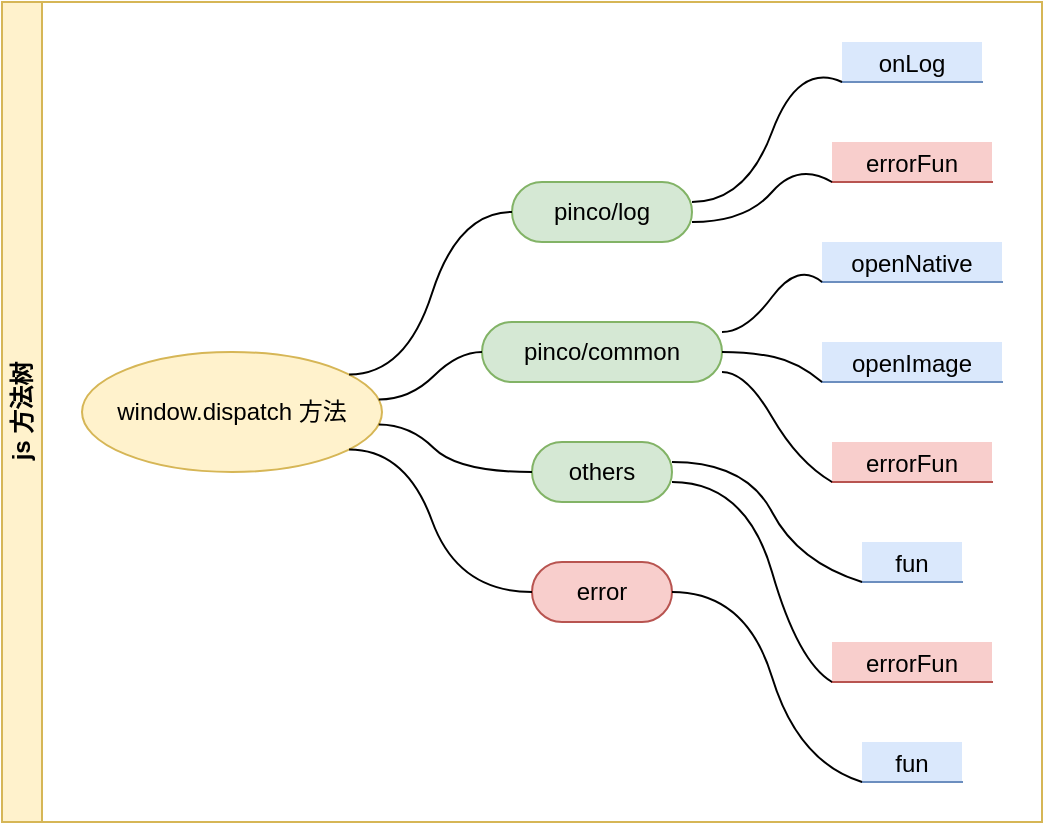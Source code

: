 <mxfile version="20.0.1" type="github">
  <diagram id="atergwT_WdH3bY0NFqPg" name="Page-1">
    <mxGraphModel dx="677" dy="336" grid="1" gridSize="10" guides="1" tooltips="1" connect="1" arrows="1" fold="1" page="1" pageScale="1" pageWidth="827" pageHeight="1169" math="0" shadow="0">
      <root>
        <mxCell id="0" />
        <mxCell id="1" parent="0" />
        <mxCell id="VCtR97-4EmviiGV6V_R0-1" value="js 方法树" style="swimlane;html=1;startSize=20;horizontal=0;childLayout=flowLayout;flowOrientation=west;resizable=0;interRankCellSpacing=50;containerType=tree;fillColor=#fff2cc;strokeColor=#d6b656;" vertex="1" parent="1">
          <mxGeometry x="170" y="320" width="520" height="410" as="geometry" />
        </mxCell>
        <mxCell id="VCtR97-4EmviiGV6V_R0-14" value="window.dispatch 方法" style="ellipse;whiteSpace=wrap;html=1;align=center;newEdgeStyle={&quot;edgeStyle&quot;:&quot;entityRelationEdgeStyle&quot;,&quot;startArrow&quot;:&quot;none&quot;,&quot;endArrow&quot;:&quot;none&quot;,&quot;segment&quot;:10,&quot;curved&quot;:1};treeFolding=1;treeMoving=1;fillColor=#fff2cc;strokeColor=#d6b656;" vertex="1" parent="VCtR97-4EmviiGV6V_R0-1">
          <mxGeometry x="40" y="175" width="150" height="60" as="geometry" />
        </mxCell>
        <mxCell id="VCtR97-4EmviiGV6V_R0-34" value="pinco/common" style="whiteSpace=wrap;html=1;rounded=1;arcSize=50;align=center;verticalAlign=middle;strokeWidth=1;autosize=1;spacing=4;treeFolding=1;treeMoving=1;newEdgeStyle={&quot;edgeStyle&quot;:&quot;entityRelationEdgeStyle&quot;,&quot;startArrow&quot;:&quot;none&quot;,&quot;endArrow&quot;:&quot;none&quot;,&quot;segment&quot;:10,&quot;curved&quot;:1};fillColor=#d5e8d4;strokeColor=#82b366;" vertex="1" parent="VCtR97-4EmviiGV6V_R0-1">
          <mxGeometry x="240" y="160" width="120" height="30" as="geometry" />
        </mxCell>
        <mxCell id="VCtR97-4EmviiGV6V_R0-35" value="" style="edgeStyle=entityRelationEdgeStyle;startArrow=none;endArrow=none;segment=10;curved=1;rounded=0;noEdgeStyle=1;orthogonal=1;" edge="1" target="VCtR97-4EmviiGV6V_R0-34" parent="VCtR97-4EmviiGV6V_R0-1" source="VCtR97-4EmviiGV6V_R0-14">
          <mxGeometry relative="1" as="geometry">
            <mxPoint x="1550" y="737" as="sourcePoint" />
            <Array as="points">
              <mxPoint x="204" y="198.75" />
              <mxPoint x="228" y="175" />
            </Array>
          </mxGeometry>
        </mxCell>
        <mxCell id="VCtR97-4EmviiGV6V_R0-36" value="pinco/log" style="whiteSpace=wrap;html=1;rounded=1;arcSize=50;align=center;verticalAlign=middle;strokeWidth=1;autosize=1;spacing=4;treeFolding=1;treeMoving=1;newEdgeStyle={&quot;edgeStyle&quot;:&quot;entityRelationEdgeStyle&quot;,&quot;startArrow&quot;:&quot;none&quot;,&quot;endArrow&quot;:&quot;none&quot;,&quot;segment&quot;:10,&quot;curved&quot;:1};fillColor=#d5e8d4;strokeColor=#82b366;" vertex="1" parent="VCtR97-4EmviiGV6V_R0-1">
          <mxGeometry x="255" y="90" width="90" height="30" as="geometry" />
        </mxCell>
        <mxCell id="VCtR97-4EmviiGV6V_R0-37" value="" style="edgeStyle=entityRelationEdgeStyle;startArrow=none;endArrow=none;segment=10;curved=1;rounded=0;noEdgeStyle=1;orthogonal=1;" edge="1" target="VCtR97-4EmviiGV6V_R0-36" parent="VCtR97-4EmviiGV6V_R0-1" source="VCtR97-4EmviiGV6V_R0-14">
          <mxGeometry relative="1" as="geometry">
            <mxPoint x="1510" y="717" as="sourcePoint" />
            <Array as="points">
              <mxPoint x="202" y="186.25" />
              <mxPoint x="228" y="105" />
            </Array>
          </mxGeometry>
        </mxCell>
        <mxCell id="VCtR97-4EmviiGV6V_R0-42" value="others" style="whiteSpace=wrap;html=1;rounded=1;arcSize=50;align=center;verticalAlign=middle;strokeWidth=1;autosize=1;spacing=4;treeFolding=1;treeMoving=1;newEdgeStyle={&quot;edgeStyle&quot;:&quot;entityRelationEdgeStyle&quot;,&quot;startArrow&quot;:&quot;none&quot;,&quot;endArrow&quot;:&quot;none&quot;,&quot;segment&quot;:10,&quot;curved&quot;:1};fillColor=#d5e8d4;strokeColor=#82b366;" vertex="1" parent="VCtR97-4EmviiGV6V_R0-1">
          <mxGeometry x="265" y="220" width="70" height="30" as="geometry" />
        </mxCell>
        <mxCell id="VCtR97-4EmviiGV6V_R0-43" value="" style="edgeStyle=entityRelationEdgeStyle;startArrow=none;endArrow=none;segment=10;curved=1;rounded=0;noEdgeStyle=1;orthogonal=1;" edge="1" target="VCtR97-4EmviiGV6V_R0-42" parent="VCtR97-4EmviiGV6V_R0-1" source="VCtR97-4EmviiGV6V_R0-14">
          <mxGeometry relative="1" as="geometry">
            <mxPoint x="1470" y="708" as="sourcePoint" />
            <Array as="points">
              <mxPoint x="204" y="211.25" />
              <mxPoint x="228" y="235" />
            </Array>
          </mxGeometry>
        </mxCell>
        <mxCell id="VCtR97-4EmviiGV6V_R0-44" value="onLog" style="whiteSpace=wrap;html=1;shape=partialRectangle;top=0;left=0;bottom=1;right=0;points=[[0,1],[1,1]];fillColor=#dae8fc;align=center;verticalAlign=bottom;routingCenterY=0.5;snapToPoint=1;recursiveResize=0;autosize=1;treeFolding=1;treeMoving=1;newEdgeStyle={&quot;edgeStyle&quot;:&quot;entityRelationEdgeStyle&quot;,&quot;startArrow&quot;:&quot;none&quot;,&quot;endArrow&quot;:&quot;none&quot;,&quot;segment&quot;:10,&quot;curved&quot;:1};strokeColor=#6c8ebf;" vertex="1" parent="VCtR97-4EmviiGV6V_R0-1">
          <mxGeometry x="420" y="20" width="70" height="20" as="geometry" />
        </mxCell>
        <mxCell id="VCtR97-4EmviiGV6V_R0-45" value="" style="edgeStyle=entityRelationEdgeStyle;startArrow=none;endArrow=none;segment=10;curved=1;rounded=0;noEdgeStyle=1;orthogonal=1;" edge="1" target="VCtR97-4EmviiGV6V_R0-44" parent="VCtR97-4EmviiGV6V_R0-1" source="VCtR97-4EmviiGV6V_R0-36">
          <mxGeometry relative="1" as="geometry">
            <mxPoint x="1465" y="605" as="sourcePoint" />
            <Array as="points">
              <mxPoint x="372" y="100" />
              <mxPoint x="398" y="30" />
            </Array>
          </mxGeometry>
        </mxCell>
        <mxCell id="VCtR97-4EmviiGV6V_R0-46" value="openNative" style="whiteSpace=wrap;html=1;shape=partialRectangle;top=0;left=0;bottom=1;right=0;points=[[0,1],[1,1]];fillColor=#dae8fc;align=center;verticalAlign=bottom;routingCenterY=0.5;snapToPoint=1;recursiveResize=0;autosize=1;treeFolding=1;treeMoving=1;newEdgeStyle={&quot;edgeStyle&quot;:&quot;entityRelationEdgeStyle&quot;,&quot;startArrow&quot;:&quot;none&quot;,&quot;endArrow&quot;:&quot;none&quot;,&quot;segment&quot;:10,&quot;curved&quot;:1};strokeColor=#6c8ebf;" vertex="1" parent="VCtR97-4EmviiGV6V_R0-1">
          <mxGeometry x="410" y="120" width="90" height="20" as="geometry" />
        </mxCell>
        <mxCell id="VCtR97-4EmviiGV6V_R0-47" value="" style="edgeStyle=entityRelationEdgeStyle;startArrow=none;endArrow=none;segment=10;curved=1;rounded=0;noEdgeStyle=1;orthogonal=1;" edge="1" target="VCtR97-4EmviiGV6V_R0-46" parent="VCtR97-4EmviiGV6V_R0-1" source="VCtR97-4EmviiGV6V_R0-34">
          <mxGeometry relative="1" as="geometry">
            <mxPoint x="1440" y="645" as="sourcePoint" />
            <Array as="points">
              <mxPoint x="372" y="165" />
              <mxPoint x="398" y="130" />
            </Array>
          </mxGeometry>
        </mxCell>
        <mxCell id="VCtR97-4EmviiGV6V_R0-50" value="openImage" style="whiteSpace=wrap;html=1;shape=partialRectangle;top=0;left=0;bottom=1;right=0;points=[[0,1],[1,1]];fillColor=#dae8fc;align=center;verticalAlign=bottom;routingCenterY=0.5;snapToPoint=1;recursiveResize=0;autosize=1;treeFolding=1;treeMoving=1;newEdgeStyle={&quot;edgeStyle&quot;:&quot;entityRelationEdgeStyle&quot;,&quot;startArrow&quot;:&quot;none&quot;,&quot;endArrow&quot;:&quot;none&quot;,&quot;segment&quot;:10,&quot;curved&quot;:1};strokeColor=#6c8ebf;" vertex="1" parent="VCtR97-4EmviiGV6V_R0-1">
          <mxGeometry x="410" y="170" width="90" height="20" as="geometry" />
        </mxCell>
        <mxCell id="VCtR97-4EmviiGV6V_R0-51" value="" style="edgeStyle=entityRelationEdgeStyle;startArrow=none;endArrow=none;segment=10;curved=1;rounded=0;noEdgeStyle=1;orthogonal=1;" edge="1" target="VCtR97-4EmviiGV6V_R0-50" parent="VCtR97-4EmviiGV6V_R0-1" source="VCtR97-4EmviiGV6V_R0-34">
          <mxGeometry relative="1" as="geometry">
            <mxPoint x="1400" y="625" as="sourcePoint" />
            <Array as="points">
              <mxPoint x="374" y="175" />
              <mxPoint x="398" y="180" />
            </Array>
          </mxGeometry>
        </mxCell>
        <mxCell id="VCtR97-4EmviiGV6V_R0-52" value="fun" style="whiteSpace=wrap;html=1;shape=partialRectangle;top=0;left=0;bottom=1;right=0;points=[[0,1],[1,1]];fillColor=#dae8fc;align=center;verticalAlign=bottom;routingCenterY=0.5;snapToPoint=1;recursiveResize=0;autosize=1;treeFolding=1;treeMoving=1;newEdgeStyle={&quot;edgeStyle&quot;:&quot;entityRelationEdgeStyle&quot;,&quot;startArrow&quot;:&quot;none&quot;,&quot;endArrow&quot;:&quot;none&quot;,&quot;segment&quot;:10,&quot;curved&quot;:1};strokeColor=#6c8ebf;" vertex="1" parent="VCtR97-4EmviiGV6V_R0-1">
          <mxGeometry x="430" y="270" width="50" height="20" as="geometry" />
        </mxCell>
        <mxCell id="VCtR97-4EmviiGV6V_R0-53" value="" style="edgeStyle=entityRelationEdgeStyle;startArrow=none;endArrow=none;segment=10;curved=1;rounded=0;noEdgeStyle=1;orthogonal=1;" edge="1" target="VCtR97-4EmviiGV6V_R0-52" parent="VCtR97-4EmviiGV6V_R0-1" source="VCtR97-4EmviiGV6V_R0-42">
          <mxGeometry relative="1" as="geometry">
            <mxPoint x="1295" y="645" as="sourcePoint" />
            <Array as="points">
              <mxPoint x="372" y="230" />
              <mxPoint x="398" y="280" />
            </Array>
          </mxGeometry>
        </mxCell>
        <mxCell id="VCtR97-4EmviiGV6V_R0-57" value="error" style="whiteSpace=wrap;html=1;rounded=1;arcSize=50;align=center;verticalAlign=middle;strokeWidth=1;autosize=1;spacing=4;treeFolding=1;treeMoving=1;newEdgeStyle={&quot;edgeStyle&quot;:&quot;entityRelationEdgeStyle&quot;,&quot;startArrow&quot;:&quot;none&quot;,&quot;endArrow&quot;:&quot;none&quot;,&quot;segment&quot;:10,&quot;curved&quot;:1};fillColor=#f8cecc;strokeColor=#b85450;" vertex="1" parent="VCtR97-4EmviiGV6V_R0-1">
          <mxGeometry x="265" y="280" width="70" height="30" as="geometry" />
        </mxCell>
        <mxCell id="VCtR97-4EmviiGV6V_R0-58" value="" style="edgeStyle=entityRelationEdgeStyle;startArrow=none;endArrow=none;segment=10;curved=1;rounded=0;noEdgeStyle=1;orthogonal=1;" edge="1" target="VCtR97-4EmviiGV6V_R0-57" parent="VCtR97-4EmviiGV6V_R0-1" source="VCtR97-4EmviiGV6V_R0-14">
          <mxGeometry relative="1" as="geometry">
            <mxPoint x="830" y="432" as="sourcePoint" />
            <Array as="points">
              <mxPoint x="202" y="223.75" />
              <mxPoint x="228" y="295" />
            </Array>
          </mxGeometry>
        </mxCell>
        <mxCell id="VCtR97-4EmviiGV6V_R0-59" value="fun" style="whiteSpace=wrap;html=1;shape=partialRectangle;top=0;left=0;bottom=1;right=0;points=[[0,1],[1,1]];fillColor=#dae8fc;align=center;verticalAlign=bottom;routingCenterY=0.5;snapToPoint=1;recursiveResize=0;autosize=1;treeFolding=1;treeMoving=1;newEdgeStyle={&quot;edgeStyle&quot;:&quot;entityRelationEdgeStyle&quot;,&quot;startArrow&quot;:&quot;none&quot;,&quot;endArrow&quot;:&quot;none&quot;,&quot;segment&quot;:10,&quot;curved&quot;:1};strokeColor=#6c8ebf;" vertex="1" parent="VCtR97-4EmviiGV6V_R0-1">
          <mxGeometry x="430" y="370" width="50" height="20" as="geometry" />
        </mxCell>
        <mxCell id="VCtR97-4EmviiGV6V_R0-60" value="" style="edgeStyle=entityRelationEdgeStyle;startArrow=none;endArrow=none;segment=10;curved=1;rounded=0;noEdgeStyle=1;orthogonal=1;" edge="1" target="VCtR97-4EmviiGV6V_R0-59" parent="VCtR97-4EmviiGV6V_R0-1" source="VCtR97-4EmviiGV6V_R0-57">
          <mxGeometry relative="1" as="geometry">
            <mxPoint x="895" y="505" as="sourcePoint" />
            <Array as="points">
              <mxPoint x="372" y="295" />
              <mxPoint x="398" y="380" />
            </Array>
          </mxGeometry>
        </mxCell>
        <mxCell id="VCtR97-4EmviiGV6V_R0-61" value="errorFun" style="whiteSpace=wrap;html=1;shape=partialRectangle;top=0;left=0;bottom=1;right=0;points=[[0,1],[1,1]];fillColor=#f8cecc;align=center;verticalAlign=bottom;routingCenterY=0.5;snapToPoint=1;recursiveResize=0;autosize=1;treeFolding=1;treeMoving=1;newEdgeStyle={&quot;edgeStyle&quot;:&quot;entityRelationEdgeStyle&quot;,&quot;startArrow&quot;:&quot;none&quot;,&quot;endArrow&quot;:&quot;none&quot;,&quot;segment&quot;:10,&quot;curved&quot;:1};strokeColor=#b85450;" vertex="1" parent="VCtR97-4EmviiGV6V_R0-1">
          <mxGeometry x="415" y="220" width="80" height="20" as="geometry" />
        </mxCell>
        <mxCell id="VCtR97-4EmviiGV6V_R0-62" value="" style="edgeStyle=entityRelationEdgeStyle;startArrow=none;endArrow=none;segment=10;curved=1;rounded=0;noEdgeStyle=1;orthogonal=1;" edge="1" target="VCtR97-4EmviiGV6V_R0-61" parent="VCtR97-4EmviiGV6V_R0-1" source="VCtR97-4EmviiGV6V_R0-34">
          <mxGeometry relative="1" as="geometry">
            <mxPoint x="840" y="350" as="sourcePoint" />
            <Array as="points">
              <mxPoint x="372" y="185" />
              <mxPoint x="398" y="230" />
            </Array>
          </mxGeometry>
        </mxCell>
        <mxCell id="VCtR97-4EmviiGV6V_R0-63" value="errorFun" style="whiteSpace=wrap;html=1;shape=partialRectangle;top=0;left=0;bottom=1;right=0;points=[[0,1],[1,1]];fillColor=#f8cecc;align=center;verticalAlign=bottom;routingCenterY=0.5;snapToPoint=1;recursiveResize=0;autosize=1;treeFolding=1;treeMoving=1;newEdgeStyle={&quot;edgeStyle&quot;:&quot;entityRelationEdgeStyle&quot;,&quot;startArrow&quot;:&quot;none&quot;,&quot;endArrow&quot;:&quot;none&quot;,&quot;segment&quot;:10,&quot;curved&quot;:1};strokeColor=#b85450;" vertex="1" parent="VCtR97-4EmviiGV6V_R0-1">
          <mxGeometry x="415" y="70" width="80" height="20" as="geometry" />
        </mxCell>
        <mxCell id="VCtR97-4EmviiGV6V_R0-64" value="" style="edgeStyle=entityRelationEdgeStyle;startArrow=none;endArrow=none;segment=10;curved=1;rounded=0;noEdgeStyle=1;orthogonal=1;" edge="1" target="VCtR97-4EmviiGV6V_R0-63" parent="VCtR97-4EmviiGV6V_R0-1" source="VCtR97-4EmviiGV6V_R0-36">
          <mxGeometry relative="1" as="geometry">
            <mxPoint x="785" y="295" as="sourcePoint" />
            <Array as="points">
              <mxPoint x="372" y="110" />
              <mxPoint x="398" y="80" />
            </Array>
          </mxGeometry>
        </mxCell>
        <mxCell id="VCtR97-4EmviiGV6V_R0-65" value="errorFun" style="whiteSpace=wrap;html=1;shape=partialRectangle;top=0;left=0;bottom=1;right=0;points=[[0,1],[1,1]];fillColor=#f8cecc;align=center;verticalAlign=bottom;routingCenterY=0.5;snapToPoint=1;recursiveResize=0;autosize=1;treeFolding=1;treeMoving=1;newEdgeStyle={&quot;edgeStyle&quot;:&quot;entityRelationEdgeStyle&quot;,&quot;startArrow&quot;:&quot;none&quot;,&quot;endArrow&quot;:&quot;none&quot;,&quot;segment&quot;:10,&quot;curved&quot;:1};strokeColor=#b85450;" vertex="1" parent="VCtR97-4EmviiGV6V_R0-1">
          <mxGeometry x="415" y="320" width="80" height="20" as="geometry" />
        </mxCell>
        <mxCell id="VCtR97-4EmviiGV6V_R0-66" value="" style="edgeStyle=entityRelationEdgeStyle;startArrow=none;endArrow=none;segment=10;curved=1;rounded=0;noEdgeStyle=1;orthogonal=1;" edge="1" target="VCtR97-4EmviiGV6V_R0-65" parent="VCtR97-4EmviiGV6V_R0-1" source="VCtR97-4EmviiGV6V_R0-42">
          <mxGeometry relative="1" as="geometry">
            <mxPoint x="535" y="320" as="sourcePoint" />
            <Array as="points">
              <mxPoint x="372" y="240" />
              <mxPoint x="398" y="330" />
            </Array>
          </mxGeometry>
        </mxCell>
      </root>
    </mxGraphModel>
  </diagram>
</mxfile>
